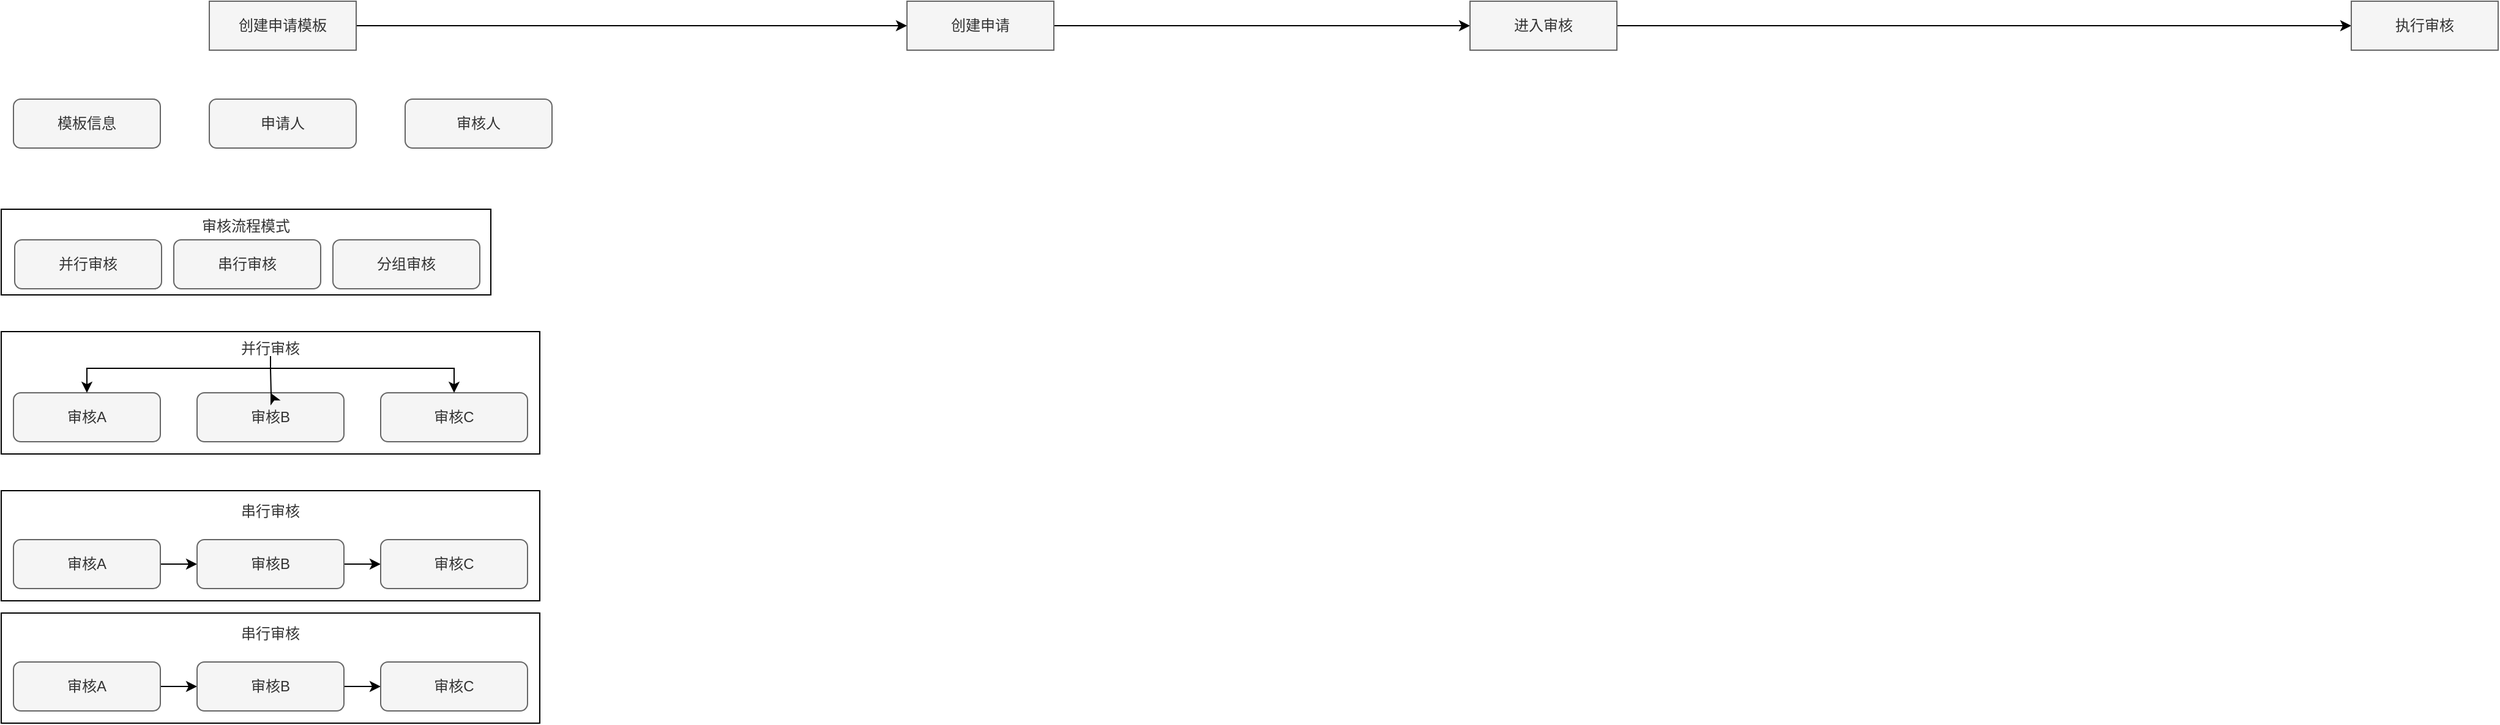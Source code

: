 <mxfile version="13.9.7" type="github"><diagram id="bb49b0CW6KZnYrvwpF1P" name="第 1 页"><mxGraphModel dx="2600" dy="534" grid="1" gridSize="10" guides="1" tooltips="1" connect="1" arrows="1" fold="1" page="1" pageScale="1" pageWidth="827" pageHeight="1169" math="0" shadow="0"><root><mxCell id="0"/><mxCell id="1" parent="0"/><mxCell id="kq90SwNwLkgYpBb7G7if-56" value="&lt;span style=&quot;color: rgb(51 , 51 , 51)&quot;&gt;串行审核&lt;br&gt;&lt;br&gt;&lt;br&gt;&lt;br&gt;&lt;br&gt;&lt;/span&gt;" style="rounded=0;whiteSpace=wrap;html=1;" vertex="1" parent="1"><mxGeometry x="-1640" y="460" width="440" height="90" as="geometry"/></mxCell><mxCell id="kq90SwNwLkgYpBb7G7if-53" value="&lt;span style=&quot;color: rgb(51 , 51 , 51)&quot;&gt;并行审核&lt;br&gt;&lt;br&gt;&lt;br&gt;&lt;br&gt;&lt;br&gt;&lt;br&gt;&lt;/span&gt;" style="rounded=0;whiteSpace=wrap;html=1;" vertex="1" parent="1"><mxGeometry x="-1640" y="330" width="440" height="100" as="geometry"/></mxCell><mxCell id="kq90SwNwLkgYpBb7G7if-19" value="&lt;span style=&quot;color: rgb(51 , 51 , 51)&quot;&gt;审核流程模式&lt;br&gt;&lt;br&gt;&lt;br&gt;&lt;br&gt;&lt;/span&gt;" style="rounded=0;whiteSpace=wrap;html=1;" vertex="1" parent="1"><mxGeometry x="-1640" y="230" width="400" height="70" as="geometry"/></mxCell><mxCell id="kq90SwNwLkgYpBb7G7if-65" style="edgeStyle=orthogonalEdgeStyle;rounded=0;orthogonalLoop=1;jettySize=auto;html=1;" edge="1" parent="1" source="kq90SwNwLkgYpBb7G7if-4" target="kq90SwNwLkgYpBb7G7if-9"><mxGeometry relative="1" as="geometry"/></mxCell><mxCell id="kq90SwNwLkgYpBb7G7if-4" value="创建申请" style="rounded=0;whiteSpace=wrap;html=1;fillColor=#f5f5f5;strokeColor=#666666;fontColor=#333333;" vertex="1" parent="1"><mxGeometry x="-900" y="60" width="120" height="40" as="geometry"/></mxCell><mxCell id="kq90SwNwLkgYpBb7G7if-66" style="edgeStyle=orthogonalEdgeStyle;rounded=0;orthogonalLoop=1;jettySize=auto;html=1;entryX=0;entryY=0.5;entryDx=0;entryDy=0;" edge="1" parent="1" source="kq90SwNwLkgYpBb7G7if-9" target="kq90SwNwLkgYpBb7G7if-18"><mxGeometry relative="1" as="geometry"/></mxCell><mxCell id="kq90SwNwLkgYpBb7G7if-9" value="进入审核" style="rounded=0;whiteSpace=wrap;html=1;fillColor=#f5f5f5;strokeColor=#666666;fontColor=#333333;" vertex="1" parent="1"><mxGeometry x="-440" y="60" width="120" height="40" as="geometry"/></mxCell><mxCell id="kq90SwNwLkgYpBb7G7if-64" style="edgeStyle=orthogonalEdgeStyle;rounded=0;orthogonalLoop=1;jettySize=auto;html=1;" edge="1" parent="1" source="kq90SwNwLkgYpBb7G7if-10" target="kq90SwNwLkgYpBb7G7if-4"><mxGeometry relative="1" as="geometry"/></mxCell><mxCell id="kq90SwNwLkgYpBb7G7if-10" value="创建申请模板" style="rounded=0;whiteSpace=wrap;html=1;fillColor=#f5f5f5;strokeColor=#666666;fontColor=#333333;direction=west;" vertex="1" parent="1"><mxGeometry x="-1470" y="60" width="120" height="40" as="geometry"/></mxCell><mxCell id="kq90SwNwLkgYpBb7G7if-11" value="模板信息" style="rounded=1;whiteSpace=wrap;html=1;fillColor=#f5f5f5;strokeColor=#666666;fontColor=#333333;glass=0;sketch=0;" vertex="1" parent="1"><mxGeometry x="-1630" y="140" width="120" height="40" as="geometry"/></mxCell><mxCell id="kq90SwNwLkgYpBb7G7if-15" value="并行审核" style="rounded=1;whiteSpace=wrap;html=1;fillColor=#f5f5f5;strokeColor=#666666;fontColor=#333333;" vertex="1" parent="1"><mxGeometry x="-1629" y="255" width="120" height="40" as="geometry"/></mxCell><mxCell id="kq90SwNwLkgYpBb7G7if-16" value="串行审核" style="rounded=1;whiteSpace=wrap;html=1;fillColor=#f5f5f5;strokeColor=#666666;fontColor=#333333;" vertex="1" parent="1"><mxGeometry x="-1499" y="255" width="120" height="40" as="geometry"/></mxCell><mxCell id="kq90SwNwLkgYpBb7G7if-17" value="分组审核" style="rounded=1;whiteSpace=wrap;html=1;fillColor=#f5f5f5;strokeColor=#666666;fontColor=#333333;" vertex="1" parent="1"><mxGeometry x="-1369" y="255" width="120" height="40" as="geometry"/></mxCell><mxCell id="kq90SwNwLkgYpBb7G7if-18" value="执行审核" style="rounded=0;whiteSpace=wrap;html=1;fillColor=#f5f5f5;strokeColor=#666666;fontColor=#333333;" vertex="1" parent="1"><mxGeometry x="280" y="60" width="120" height="40" as="geometry"/></mxCell><mxCell id="kq90SwNwLkgYpBb7G7if-23" value="审核A" style="rounded=1;whiteSpace=wrap;html=1;fillColor=#f5f5f5;strokeColor=#666666;fontColor=#333333;glass=0;sketch=0;" vertex="1" parent="1"><mxGeometry x="-1630" y="380" width="120" height="40" as="geometry"/></mxCell><mxCell id="kq90SwNwLkgYpBb7G7if-34" value="审核C" style="rounded=1;whiteSpace=wrap;html=1;fillColor=#f5f5f5;strokeColor=#666666;fontColor=#333333;glass=0;sketch=0;" vertex="1" parent="1"><mxGeometry x="-1330" y="380" width="120" height="40" as="geometry"/></mxCell><mxCell id="kq90SwNwLkgYpBb7G7if-47" value="" style="edgeStyle=orthogonalEdgeStyle;rounded=0;orthogonalLoop=1;jettySize=auto;html=1;" edge="1" parent="1" source="kq90SwNwLkgYpBb7G7if-40" target="kq90SwNwLkgYpBb7G7if-42"><mxGeometry relative="1" as="geometry"/></mxCell><mxCell id="kq90SwNwLkgYpBb7G7if-40" value="审核A" style="rounded=1;whiteSpace=wrap;html=1;fillColor=#f5f5f5;strokeColor=#666666;fontColor=#333333;glass=0;sketch=0;" vertex="1" parent="1"><mxGeometry x="-1630" y="500" width="120" height="40" as="geometry"/></mxCell><mxCell id="kq90SwNwLkgYpBb7G7if-41" value="" style="edgeStyle=orthogonalEdgeStyle;rounded=0;orthogonalLoop=1;jettySize=auto;html=1;" edge="1" parent="1" source="kq90SwNwLkgYpBb7G7if-42" target="kq90SwNwLkgYpBb7G7if-43"><mxGeometry relative="1" as="geometry"/></mxCell><mxCell id="kq90SwNwLkgYpBb7G7if-42" value="审核B" style="rounded=1;whiteSpace=wrap;html=1;fillColor=#f5f5f5;strokeColor=#666666;fontColor=#333333;glass=0;sketch=0;" vertex="1" parent="1"><mxGeometry x="-1480" y="500" width="120" height="40" as="geometry"/></mxCell><mxCell id="kq90SwNwLkgYpBb7G7if-43" value="审核C" style="rounded=1;whiteSpace=wrap;html=1;fillColor=#f5f5f5;strokeColor=#666666;fontColor=#333333;glass=0;sketch=0;" vertex="1" parent="1"><mxGeometry x="-1330" y="500" width="120" height="40" as="geometry"/></mxCell><mxCell id="kq90SwNwLkgYpBb7G7if-45" value="审核B" style="rounded=1;whiteSpace=wrap;html=1;fillColor=#f5f5f5;strokeColor=#666666;fontColor=#333333;glass=0;sketch=0;" vertex="1" parent="1"><mxGeometry x="-1480" y="380" width="120" height="40" as="geometry"/></mxCell><mxCell id="kq90SwNwLkgYpBb7G7if-48" style="edgeStyle=orthogonalEdgeStyle;rounded=0;orthogonalLoop=1;jettySize=auto;html=1;exitX=0.5;exitY=1;exitDx=0;exitDy=0;" edge="1" parent="1" target="kq90SwNwLkgYpBb7G7if-23"><mxGeometry relative="1" as="geometry"><mxPoint x="-1420" y="350" as="sourcePoint"/><Array as="points"><mxPoint x="-1420" y="360"/><mxPoint x="-1570" y="360"/></Array></mxGeometry></mxCell><mxCell id="kq90SwNwLkgYpBb7G7if-49" value="" style="edgeStyle=orthogonalEdgeStyle;rounded=0;orthogonalLoop=1;jettySize=auto;html=1;" edge="1" parent="1" target="kq90SwNwLkgYpBb7G7if-34"><mxGeometry relative="1" as="geometry"><mxPoint x="-1420" y="360" as="sourcePoint"/><Array as="points"><mxPoint x="-1420" y="360"/><mxPoint x="-1270" y="360"/></Array></mxGeometry></mxCell><mxCell id="kq90SwNwLkgYpBb7G7if-51" value="" style="edgeStyle=orthogonalEdgeStyle;rounded=0;orthogonalLoop=1;jettySize=auto;html=1;" edge="1" parent="1" target="kq90SwNwLkgYpBb7G7if-45"><mxGeometry relative="1" as="geometry"><mxPoint x="-1420" y="360" as="sourcePoint"/></mxGeometry></mxCell><mxCell id="kq90SwNwLkgYpBb7G7if-58" value="&lt;span style=&quot;color: rgb(51 , 51 , 51)&quot;&gt;串行审核&lt;br&gt;&lt;br&gt;&lt;br&gt;&lt;br&gt;&lt;br&gt;&lt;/span&gt;" style="rounded=0;whiteSpace=wrap;html=1;" vertex="1" parent="1"><mxGeometry x="-1640" y="560" width="440" height="90" as="geometry"/></mxCell><mxCell id="kq90SwNwLkgYpBb7G7if-59" value="" style="edgeStyle=orthogonalEdgeStyle;rounded=0;orthogonalLoop=1;jettySize=auto;html=1;" edge="1" parent="1" source="kq90SwNwLkgYpBb7G7if-60" target="kq90SwNwLkgYpBb7G7if-62"><mxGeometry relative="1" as="geometry"/></mxCell><mxCell id="kq90SwNwLkgYpBb7G7if-60" value="审核A" style="rounded=1;whiteSpace=wrap;html=1;fillColor=#f5f5f5;strokeColor=#666666;fontColor=#333333;glass=0;sketch=0;" vertex="1" parent="1"><mxGeometry x="-1630" y="600" width="120" height="40" as="geometry"/></mxCell><mxCell id="kq90SwNwLkgYpBb7G7if-61" value="" style="edgeStyle=orthogonalEdgeStyle;rounded=0;orthogonalLoop=1;jettySize=auto;html=1;" edge="1" parent="1" source="kq90SwNwLkgYpBb7G7if-62" target="kq90SwNwLkgYpBb7G7if-63"><mxGeometry relative="1" as="geometry"/></mxCell><mxCell id="kq90SwNwLkgYpBb7G7if-62" value="审核B" style="rounded=1;whiteSpace=wrap;html=1;fillColor=#f5f5f5;strokeColor=#666666;fontColor=#333333;glass=0;sketch=0;" vertex="1" parent="1"><mxGeometry x="-1480" y="600" width="120" height="40" as="geometry"/></mxCell><mxCell id="kq90SwNwLkgYpBb7G7if-63" value="审核C" style="rounded=1;whiteSpace=wrap;html=1;fillColor=#f5f5f5;strokeColor=#666666;fontColor=#333333;glass=0;sketch=0;" vertex="1" parent="1"><mxGeometry x="-1330" y="600" width="120" height="40" as="geometry"/></mxCell><mxCell id="kq90SwNwLkgYpBb7G7if-67" value="审核人" style="rounded=1;whiteSpace=wrap;html=1;fillColor=#f5f5f5;strokeColor=#666666;fontColor=#333333;glass=0;sketch=0;" vertex="1" parent="1"><mxGeometry x="-1310" y="140" width="120" height="40" as="geometry"/></mxCell><mxCell id="kq90SwNwLkgYpBb7G7if-68" value="申请人" style="rounded=1;whiteSpace=wrap;html=1;fillColor=#f5f5f5;strokeColor=#666666;fontColor=#333333;glass=0;sketch=0;" vertex="1" parent="1"><mxGeometry x="-1470" y="140" width="120" height="40" as="geometry"/></mxCell></root></mxGraphModel></diagram></mxfile>